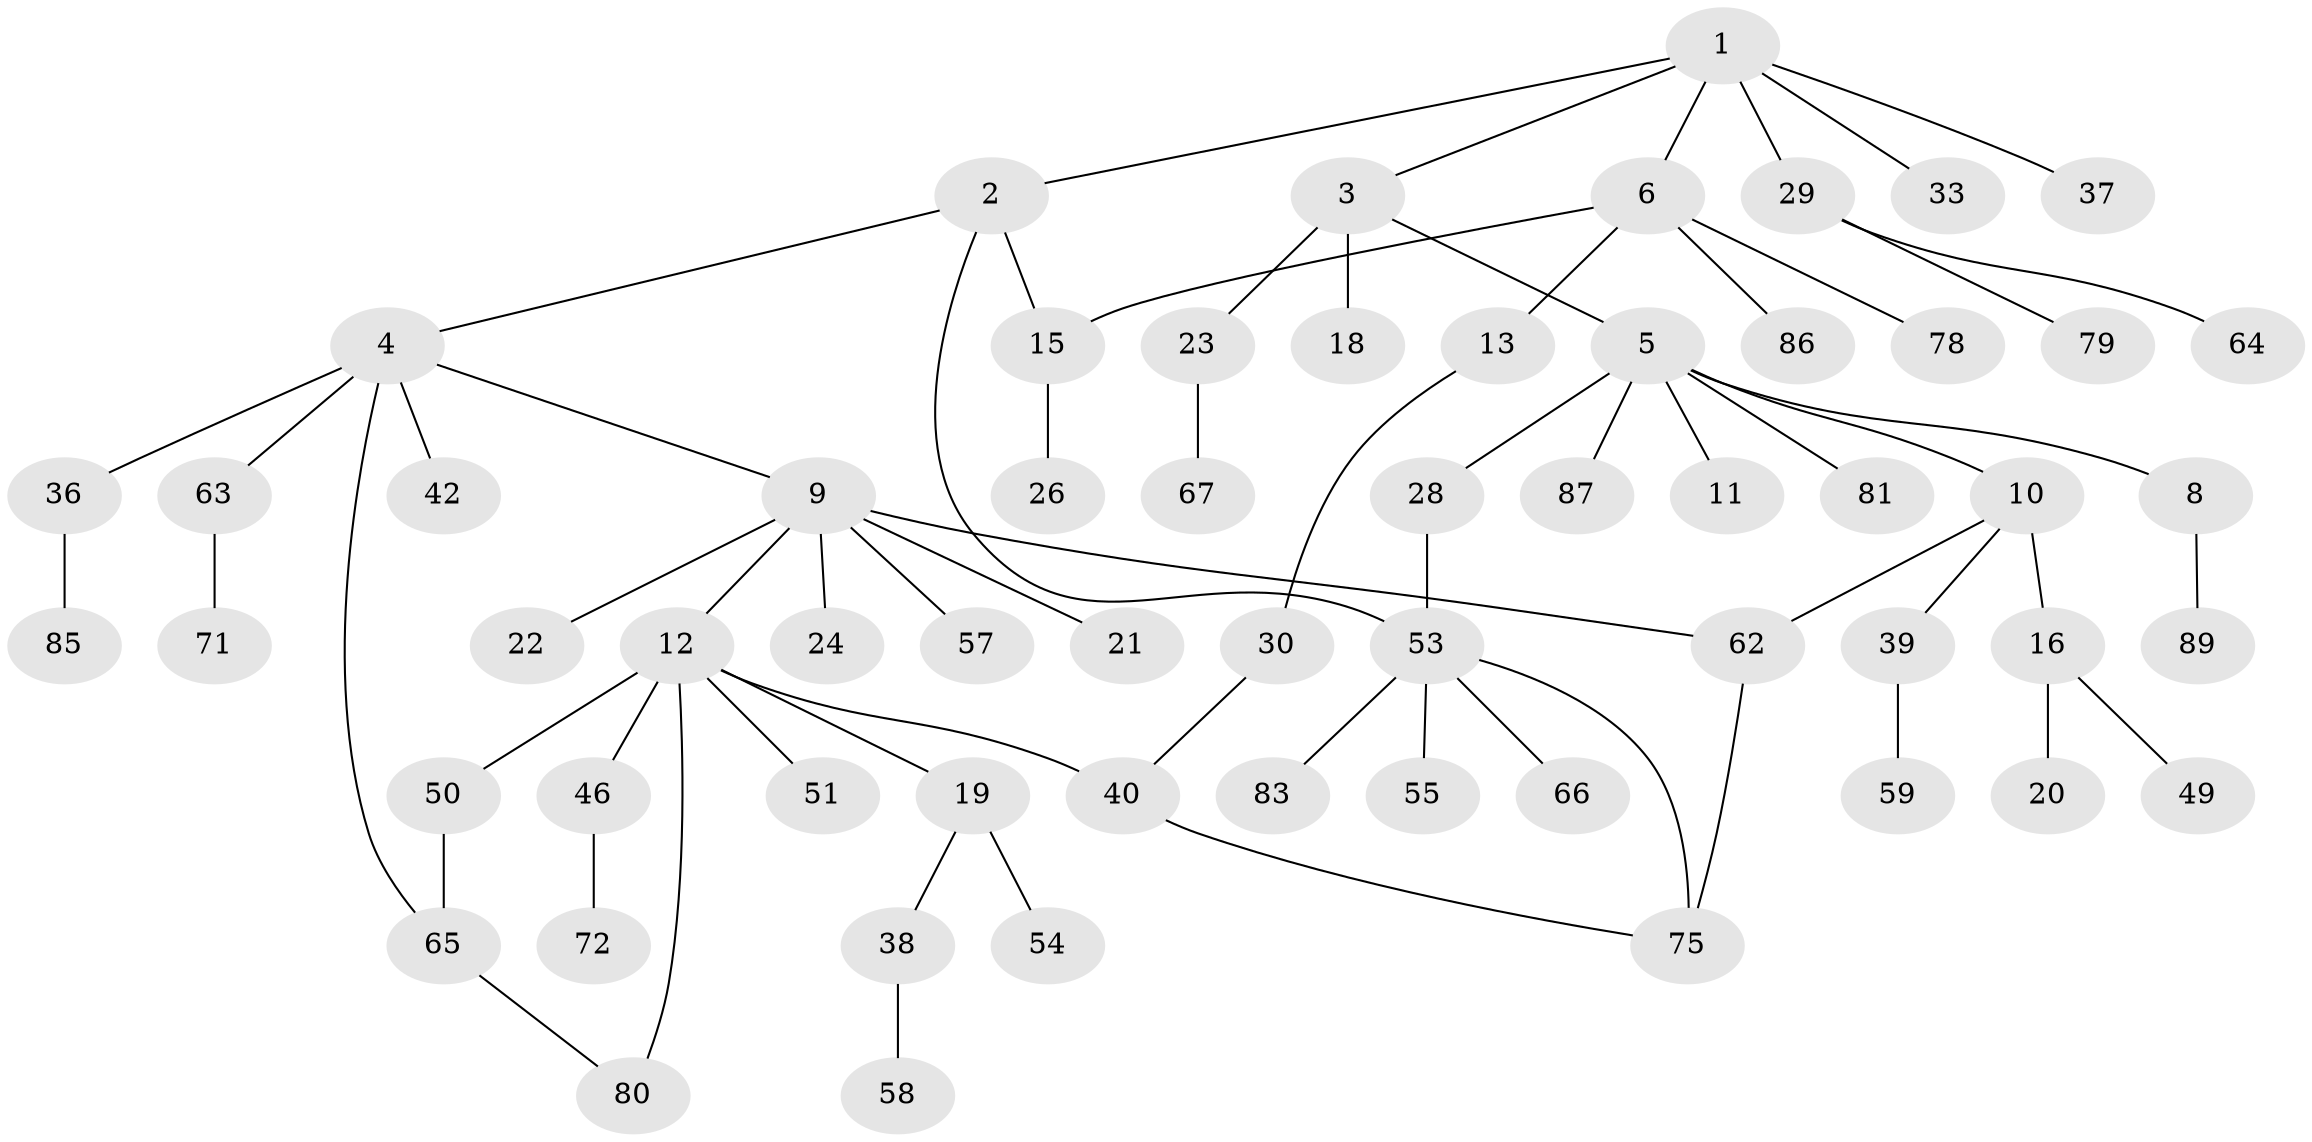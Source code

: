 // Generated by graph-tools (version 1.1) at 2025/23/03/03/25 07:23:35]
// undirected, 60 vertices, 67 edges
graph export_dot {
graph [start="1"]
  node [color=gray90,style=filled];
  1 [super="+25"];
  2 [super="+56"];
  3;
  4 [super="+17"];
  5 [super="+7"];
  6 [super="+34"];
  8;
  9 [super="+14"];
  10 [super="+70"];
  11;
  12 [super="+45"];
  13 [super="+68"];
  15 [super="+27"];
  16;
  18 [super="+47"];
  19 [super="+52"];
  20;
  21;
  22 [super="+41"];
  23 [super="+43"];
  24;
  26;
  28 [super="+82"];
  29 [super="+31"];
  30 [super="+32"];
  33 [super="+35"];
  36 [super="+84"];
  37;
  38 [super="+48"];
  39 [super="+44"];
  40 [super="+69"];
  42 [super="+61"];
  46;
  49;
  50 [super="+74"];
  51 [super="+77"];
  53 [super="+60"];
  54;
  55;
  57;
  58;
  59;
  62;
  63;
  64;
  65 [super="+88"];
  66;
  67;
  71 [super="+73"];
  72;
  75 [super="+76"];
  78;
  79;
  80 [super="+90"];
  81;
  83;
  85;
  86;
  87;
  89;
  1 -- 2;
  1 -- 3;
  1 -- 6;
  1 -- 33;
  1 -- 29;
  1 -- 37;
  2 -- 4;
  2 -- 53;
  2 -- 15;
  3 -- 5;
  3 -- 18;
  3 -- 23;
  4 -- 9;
  4 -- 42;
  4 -- 65;
  4 -- 36;
  4 -- 63;
  5 -- 10;
  5 -- 28;
  5 -- 81;
  5 -- 87;
  5 -- 8;
  5 -- 11;
  6 -- 13;
  6 -- 15;
  6 -- 86;
  6 -- 78;
  8 -- 89;
  9 -- 12;
  9 -- 21;
  9 -- 24;
  9 -- 57;
  9 -- 62;
  9 -- 22;
  10 -- 16;
  10 -- 39;
  10 -- 62;
  12 -- 19;
  12 -- 46;
  12 -- 50;
  12 -- 40;
  12 -- 80;
  12 -- 51;
  13 -- 30;
  15 -- 26;
  16 -- 20;
  16 -- 49;
  19 -- 38;
  19 -- 54;
  23 -- 67;
  28 -- 53;
  29 -- 64;
  29 -- 79;
  30 -- 40;
  36 -- 85;
  38 -- 58;
  39 -- 59;
  40 -- 75;
  46 -- 72;
  50 -- 65;
  53 -- 55;
  53 -- 66;
  53 -- 83;
  53 -- 75;
  62 -- 75;
  63 -- 71;
  65 -- 80;
}

